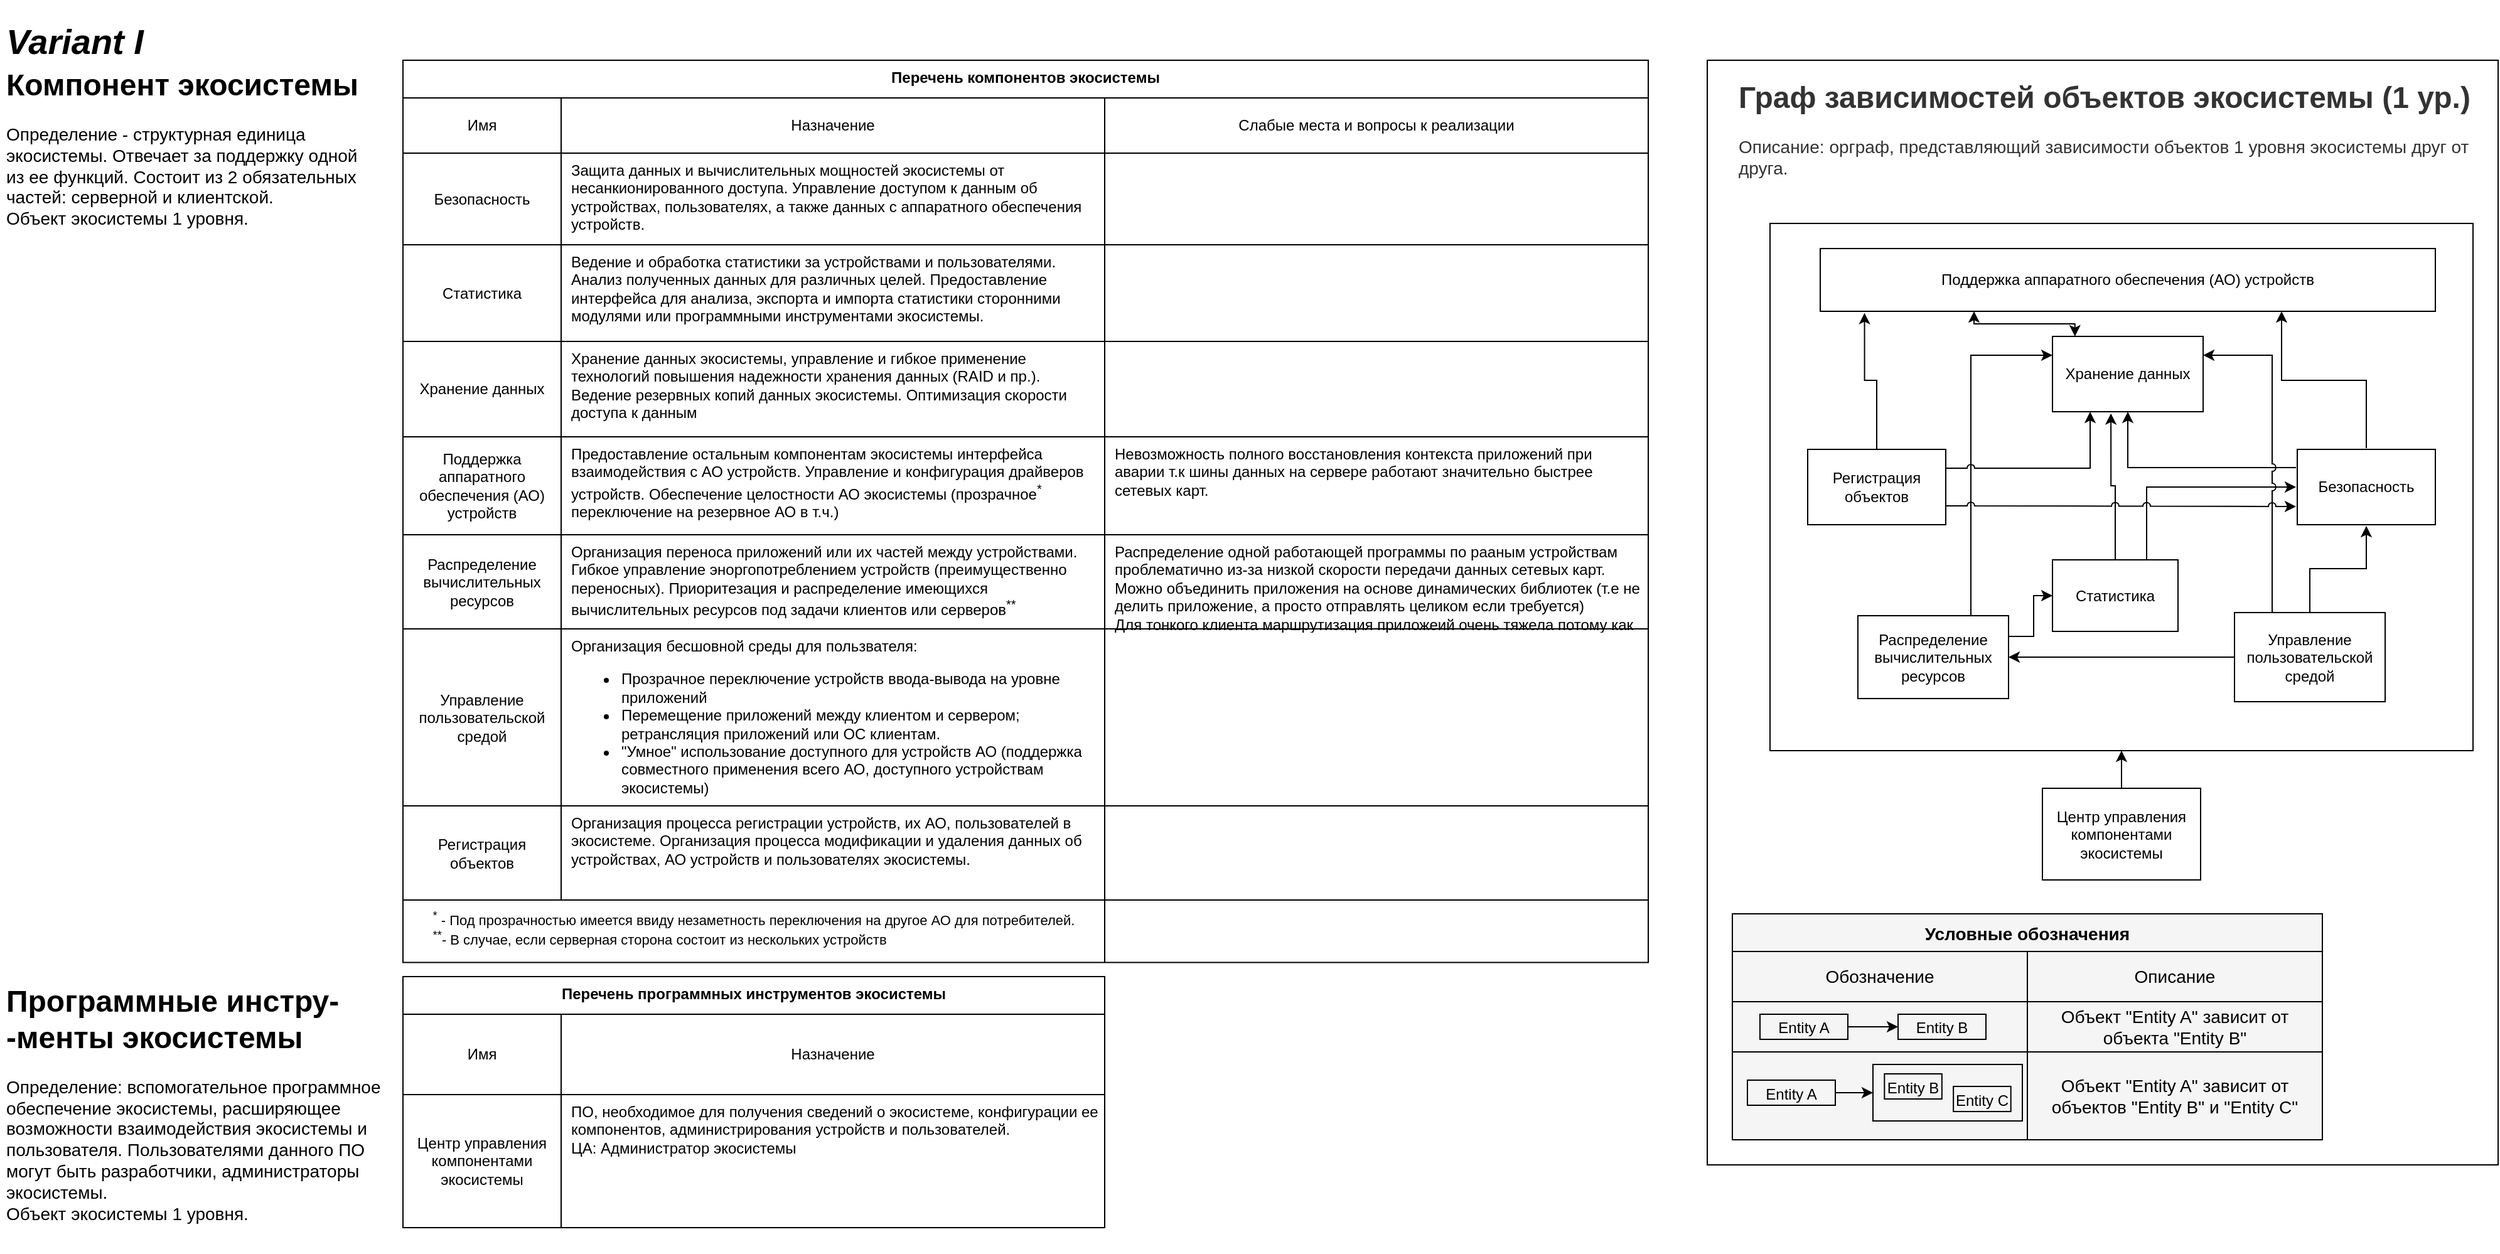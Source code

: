 <mxfile version="20.2.3" type="device"><diagram id="bvu2a87ea8wfOxXEjMIZ" name="Components"><mxGraphModel dx="682" dy="315" grid="1" gridSize="10" guides="1" tooltips="1" connect="1" arrows="1" fold="1" page="1" pageScale="1" pageWidth="1654" pageHeight="1050" math="0" shadow="0"><root><mxCell id="0"/><mxCell id="1" parent="0"/><mxCell id="d-LDdMAyfOodjSTyU6Is-62" value="" style="rounded=0;whiteSpace=wrap;html=1;shadow=0;sketch=0;fontSize=14;strokeColor=default;strokeWidth=1;fillColor=none;glass=0;" vertex="1" parent="1"><mxGeometry x="1400" y="70" width="630" height="880" as="geometry"/></mxCell><mxCell id="d-LDdMAyfOodjSTyU6Is-84" value="" style="rounded=0;whiteSpace=wrap;html=1;shadow=0;glass=0;sketch=0;fontSize=12;strokeColor=default;strokeWidth=1;fillColor=none;snapToPoint=1;" vertex="1" parent="1"><mxGeometry x="1450" y="200" width="560" height="420" as="geometry"/></mxCell><mxCell id="m5T3a47cuJNmgM7cxo_w-3" value="Перечень компонентов экосистемы" style="shape=table;startSize=30;container=1;collapsible=0;childLayout=tableLayout;fontStyle=1;align=center;verticalAlign=top;strokeColor=default;swimlaneLine=1;shadow=0;fillColor=default;" parent="1" vertex="1"><mxGeometry x="361" y="70" width="992" height="718.79" as="geometry"/></mxCell><mxCell id="m5T3a47cuJNmgM7cxo_w-4" value="" style="shape=tableRow;horizontal=0;startSize=0;swimlaneHead=0;swimlaneBody=0;top=0;left=0;bottom=0;right=0;collapsible=0;dropTarget=0;fillColor=none;points=[[0,0.5],[1,0.5]];portConstraint=eastwest;" parent="m5T3a47cuJNmgM7cxo_w-3" vertex="1"><mxGeometry y="30" width="992" height="44" as="geometry"/></mxCell><mxCell id="m5T3a47cuJNmgM7cxo_w-5" value="Имя" style="shape=partialRectangle;html=1;whiteSpace=wrap;connectable=0;fillColor=none;top=0;left=0;bottom=0;right=0;overflow=hidden;" parent="m5T3a47cuJNmgM7cxo_w-4" vertex="1"><mxGeometry width="126" height="44" as="geometry"><mxRectangle width="126" height="44" as="alternateBounds"/></mxGeometry></mxCell><mxCell id="m5T3a47cuJNmgM7cxo_w-6" value="Назначение" style="shape=partialRectangle;html=1;whiteSpace=wrap;connectable=0;fillColor=none;top=0;left=0;bottom=0;right=0;overflow=hidden;" parent="m5T3a47cuJNmgM7cxo_w-4" vertex="1"><mxGeometry x="126" width="433" height="44" as="geometry"><mxRectangle width="433" height="44" as="alternateBounds"/></mxGeometry></mxCell><mxCell id="d-LDdMAyfOodjSTyU6Is-119" value="Слабые места и вопросы к реализации" style="shape=partialRectangle;html=1;whiteSpace=wrap;connectable=0;fillColor=none;top=0;left=0;bottom=0;right=0;overflow=hidden;" vertex="1" parent="m5T3a47cuJNmgM7cxo_w-4"><mxGeometry x="559" width="433" height="44" as="geometry"><mxRectangle width="433" height="44" as="alternateBounds"/></mxGeometry></mxCell><mxCell id="m5T3a47cuJNmgM7cxo_w-8" value="" style="shape=tableRow;horizontal=0;startSize=0;swimlaneHead=0;swimlaneBody=0;top=0;left=0;bottom=0;right=0;collapsible=0;dropTarget=0;fillColor=none;points=[[0,0.5],[1,0.5]];portConstraint=eastwest;" parent="m5T3a47cuJNmgM7cxo_w-3" vertex="1"><mxGeometry y="74" width="992" height="73" as="geometry"/></mxCell><mxCell id="m5T3a47cuJNmgM7cxo_w-9" value="Безопасность" style="shape=partialRectangle;html=1;whiteSpace=wrap;connectable=0;fillColor=none;top=0;left=0;bottom=0;right=0;overflow=hidden;" parent="m5T3a47cuJNmgM7cxo_w-8" vertex="1"><mxGeometry width="126" height="73" as="geometry"><mxRectangle width="126" height="73" as="alternateBounds"/></mxGeometry></mxCell><mxCell id="m5T3a47cuJNmgM7cxo_w-10" value="Защита данных и вычислительных мощностей&amp;nbsp;экосистемы от несанкионированного доступа. Управление доступом к данным об устройствах, пользователях, а также данных с аппаратного обеспечения устройств." style="shape=partialRectangle;html=1;whiteSpace=wrap;connectable=0;fillColor=none;top=0;left=0;bottom=0;right=0;overflow=hidden;align=left;spacingLeft=6;verticalAlign=top;spacingTop=0;" parent="m5T3a47cuJNmgM7cxo_w-8" vertex="1"><mxGeometry x="126" width="433" height="73" as="geometry"><mxRectangle width="433" height="73" as="alternateBounds"/></mxGeometry></mxCell><mxCell id="d-LDdMAyfOodjSTyU6Is-120" style="shape=partialRectangle;html=1;whiteSpace=wrap;connectable=0;fillColor=none;top=0;left=0;bottom=0;right=0;overflow=hidden;align=left;spacingLeft=6;verticalAlign=top;spacingTop=0;" vertex="1" parent="m5T3a47cuJNmgM7cxo_w-8"><mxGeometry x="559" width="433" height="73" as="geometry"><mxRectangle width="433" height="73" as="alternateBounds"/></mxGeometry></mxCell><mxCell id="m5T3a47cuJNmgM7cxo_w-12" value="" style="shape=tableRow;horizontal=0;startSize=0;swimlaneHead=0;swimlaneBody=0;top=0;left=0;bottom=0;right=0;collapsible=0;dropTarget=0;fillColor=none;points=[[0,0.5],[1,0.5]];portConstraint=eastwest;verticalAlign=middle;" parent="m5T3a47cuJNmgM7cxo_w-3" vertex="1"><mxGeometry y="147" width="992" height="77" as="geometry"/></mxCell><mxCell id="m5T3a47cuJNmgM7cxo_w-13" value="Статистика" style="shape=partialRectangle;html=1;whiteSpace=wrap;connectable=0;fillColor=none;top=0;left=0;bottom=0;right=0;overflow=hidden;" parent="m5T3a47cuJNmgM7cxo_w-12" vertex="1"><mxGeometry width="126" height="77" as="geometry"><mxRectangle width="126" height="77" as="alternateBounds"/></mxGeometry></mxCell><mxCell id="m5T3a47cuJNmgM7cxo_w-14" value="Ведение и обработка статистики за устройствами и пользователями. Анализ полученных данных для различных целей. Предоставление интерфейса для анализа, экспорта и импорта статистики сторонними модулями или программными инструментами экосистемы." style="shape=partialRectangle;html=1;whiteSpace=wrap;connectable=0;fillColor=none;top=0;left=0;bottom=0;right=0;overflow=hidden;align=left;spacingLeft=6;verticalAlign=top;" parent="m5T3a47cuJNmgM7cxo_w-12" vertex="1"><mxGeometry x="126" width="433" height="77" as="geometry"><mxRectangle width="433" height="77" as="alternateBounds"/></mxGeometry></mxCell><mxCell id="d-LDdMAyfOodjSTyU6Is-121" style="shape=partialRectangle;html=1;whiteSpace=wrap;connectable=0;fillColor=none;top=0;left=0;bottom=0;right=0;overflow=hidden;align=left;spacingLeft=6;verticalAlign=top;" vertex="1" parent="m5T3a47cuJNmgM7cxo_w-12"><mxGeometry x="559" width="433" height="77" as="geometry"><mxRectangle width="433" height="77" as="alternateBounds"/></mxGeometry></mxCell><mxCell id="m5T3a47cuJNmgM7cxo_w-20" style="shape=tableRow;horizontal=0;startSize=0;swimlaneHead=0;swimlaneBody=0;top=0;left=0;bottom=0;right=0;collapsible=0;dropTarget=0;fillColor=none;points=[[0,0.5],[1,0.5]];portConstraint=eastwest;" parent="m5T3a47cuJNmgM7cxo_w-3" vertex="1"><mxGeometry y="224" width="992" height="76" as="geometry"/></mxCell><mxCell id="m5T3a47cuJNmgM7cxo_w-21" value="Хранение данных" style="shape=partialRectangle;html=1;whiteSpace=wrap;connectable=0;fillColor=none;top=0;left=0;bottom=0;right=0;overflow=hidden;" parent="m5T3a47cuJNmgM7cxo_w-20" vertex="1"><mxGeometry width="126" height="76" as="geometry"><mxRectangle width="126" height="76" as="alternateBounds"/></mxGeometry></mxCell><mxCell id="m5T3a47cuJNmgM7cxo_w-22" value="Хранение данных экосистемы, управление и гибкое применение технологий повышения надежности хранения данных (RAID и пр.). Ведение резервных копий данных экосистемы. Оптимизация скорости доступа к данным" style="shape=partialRectangle;html=1;whiteSpace=wrap;connectable=0;fillColor=none;top=0;left=0;bottom=0;right=0;overflow=hidden;align=left;spacingLeft=6;verticalAlign=top;" parent="m5T3a47cuJNmgM7cxo_w-20" vertex="1"><mxGeometry x="126" width="433" height="76" as="geometry"><mxRectangle width="433" height="76" as="alternateBounds"/></mxGeometry></mxCell><mxCell id="d-LDdMAyfOodjSTyU6Is-122" style="shape=partialRectangle;html=1;whiteSpace=wrap;connectable=0;fillColor=none;top=0;left=0;bottom=0;right=0;overflow=hidden;align=left;spacingLeft=6;verticalAlign=top;" vertex="1" parent="m5T3a47cuJNmgM7cxo_w-20"><mxGeometry x="559" width="433" height="76" as="geometry"><mxRectangle width="433" height="76" as="alternateBounds"/></mxGeometry></mxCell><mxCell id="m5T3a47cuJNmgM7cxo_w-17" style="shape=tableRow;horizontal=0;startSize=0;swimlaneHead=0;swimlaneBody=0;top=0;left=0;bottom=0;right=0;collapsible=0;dropTarget=0;fillColor=none;points=[[0,0.5],[1,0.5]];portConstraint=eastwest;" parent="m5T3a47cuJNmgM7cxo_w-3" vertex="1"><mxGeometry y="300" width="992" height="78" as="geometry"/></mxCell><mxCell id="m5T3a47cuJNmgM7cxo_w-18" value="Поддержка аппаратного обеспечения (АО) устройств" style="shape=partialRectangle;html=1;whiteSpace=wrap;connectable=0;fillColor=none;top=0;left=0;bottom=0;right=0;overflow=hidden;" parent="m5T3a47cuJNmgM7cxo_w-17" vertex="1"><mxGeometry width="126" height="78" as="geometry"><mxRectangle width="126" height="78" as="alternateBounds"/></mxGeometry></mxCell><mxCell id="m5T3a47cuJNmgM7cxo_w-19" value="Предоставление остальным компонентам экосистемы интерфейса взаимодействия с АО устройств. Управление и конфигурация драйверов устройств. Обеспечение целостности АО экосистемы (прозрачное&lt;sup&gt;*&lt;/sup&gt; переключение на резервное АО в т.ч.)" style="shape=partialRectangle;html=1;whiteSpace=wrap;connectable=0;fillColor=none;top=0;left=0;bottom=0;right=0;overflow=hidden;align=left;spacingLeft=6;verticalAlign=top;spacingRight=2;" parent="m5T3a47cuJNmgM7cxo_w-17" vertex="1"><mxGeometry x="126" width="433" height="78" as="geometry"><mxRectangle width="433" height="78" as="alternateBounds"/></mxGeometry></mxCell><mxCell id="d-LDdMAyfOodjSTyU6Is-123" value="Невозможность полного восстановления контекста приложений при аварии т.к шины данных на сервере работают значительно быстрее сетевых карт.&lt;br&gt;" style="shape=partialRectangle;html=1;whiteSpace=wrap;connectable=0;fillColor=none;top=0;left=0;bottom=0;right=0;overflow=hidden;align=left;spacingLeft=6;verticalAlign=top;spacingRight=2;" vertex="1" parent="m5T3a47cuJNmgM7cxo_w-17"><mxGeometry x="559" width="433" height="78" as="geometry"><mxRectangle width="433" height="78" as="alternateBounds"/></mxGeometry></mxCell><mxCell id="m5T3a47cuJNmgM7cxo_w-23" style="shape=tableRow;horizontal=0;startSize=0;swimlaneHead=0;swimlaneBody=0;top=0;left=0;bottom=0;right=0;collapsible=0;dropTarget=0;fillColor=none;points=[[0,0.5],[1,0.5]];portConstraint=eastwest;" parent="m5T3a47cuJNmgM7cxo_w-3" vertex="1"><mxGeometry y="378" width="992" height="75" as="geometry"/></mxCell><mxCell id="m5T3a47cuJNmgM7cxo_w-24" value="Распределение вычислительных ресурсов" style="shape=partialRectangle;html=1;whiteSpace=wrap;connectable=0;fillColor=none;top=0;left=0;bottom=0;right=0;overflow=hidden;" parent="m5T3a47cuJNmgM7cxo_w-23" vertex="1"><mxGeometry width="126" height="75" as="geometry"><mxRectangle width="126" height="75" as="alternateBounds"/></mxGeometry></mxCell><mxCell id="m5T3a47cuJNmgM7cxo_w-25" value="Организация переноса приложений или их частей между устройствами. Гибкое управление эноргопотреблением устройств (преимущественно переносных). Приоритезация и распределение имеющихся вычислительных ресурсов под задачи клиентов или серверов&lt;sup&gt;**&lt;/sup&gt;" style="shape=partialRectangle;html=1;whiteSpace=wrap;connectable=0;fillColor=none;top=0;left=0;bottom=0;right=0;overflow=hidden;align=left;spacingLeft=6;verticalAlign=top;" parent="m5T3a47cuJNmgM7cxo_w-23" vertex="1"><mxGeometry x="126" width="433" height="75" as="geometry"><mxRectangle width="433" height="75" as="alternateBounds"/></mxGeometry></mxCell><mxCell id="d-LDdMAyfOodjSTyU6Is-124" value="Распределение одной работающей программы по рааным устройствам проблематично из-за низкой скорости передачи данных сетевых карт.&lt;br&gt;Можно объединить приложения на основе динамических библиотек (т.е не делить приложение, а просто отправлять целиком если требуется)&lt;br&gt;Для тонкого клиента маршрутизация приложеий очень тяжела потому как требуется шлюз который будет собирать всю картинку воедино и отправлять на тонкий клиент. А это значит, что придется ждать все серверы." style="shape=partialRectangle;html=1;whiteSpace=wrap;connectable=0;fillColor=none;top=0;left=0;bottom=0;right=0;overflow=hidden;align=left;spacingLeft=6;verticalAlign=top;" vertex="1" parent="m5T3a47cuJNmgM7cxo_w-23"><mxGeometry x="559" width="433" height="75" as="geometry"><mxRectangle width="433" height="75" as="alternateBounds"/></mxGeometry></mxCell><mxCell id="m5T3a47cuJNmgM7cxo_w-31" style="shape=tableRow;horizontal=0;startSize=0;swimlaneHead=0;swimlaneBody=0;top=0;left=0;bottom=0;right=0;collapsible=0;dropTarget=0;fillColor=none;points=[[0,0.5],[1,0.5]];portConstraint=eastwest;" parent="m5T3a47cuJNmgM7cxo_w-3" vertex="1"><mxGeometry y="453" width="992" height="141" as="geometry"/></mxCell><mxCell id="m5T3a47cuJNmgM7cxo_w-32" value="Управление пользовательской средой" style="shape=partialRectangle;html=1;whiteSpace=wrap;connectable=0;fillColor=none;top=0;left=0;bottom=0;right=0;overflow=hidden;" parent="m5T3a47cuJNmgM7cxo_w-31" vertex="1"><mxGeometry width="126" height="141" as="geometry"><mxRectangle width="126" height="141" as="alternateBounds"/></mxGeometry></mxCell><mxCell id="m5T3a47cuJNmgM7cxo_w-33" value="Организация бесшовной среды для пользвателя:&lt;br&gt;&lt;ul style=&quot;&quot;&gt;&lt;li&gt;Прозрачное переключение устройств ввода-вывода на уровне приложений&lt;/li&gt;&lt;li&gt;Перемещение приложений между клиентом и сервером; ретрансляция приложений или ОС клиентам.&lt;/li&gt;&lt;li&gt;&quot;Умное&quot; использование доступного для устройств АО (поддержка совместного применения всего АО, доступного устройствам экосистемы)&lt;/li&gt;&lt;/ul&gt;" style="shape=partialRectangle;html=1;whiteSpace=wrap;connectable=0;fillColor=none;top=0;left=0;bottom=0;right=0;overflow=hidden;align=left;spacingLeft=6;verticalAlign=top;strokeColor=default;shadow=0;" parent="m5T3a47cuJNmgM7cxo_w-31" vertex="1"><mxGeometry x="126" width="433" height="141" as="geometry"><mxRectangle width="433" height="141" as="alternateBounds"/></mxGeometry></mxCell><mxCell id="d-LDdMAyfOodjSTyU6Is-125" style="shape=partialRectangle;html=1;whiteSpace=wrap;connectable=0;fillColor=none;top=0;left=0;bottom=0;right=0;overflow=hidden;align=left;spacingLeft=6;verticalAlign=top;strokeColor=default;shadow=0;" vertex="1" parent="m5T3a47cuJNmgM7cxo_w-31"><mxGeometry x="559" width="433" height="141" as="geometry"><mxRectangle width="433" height="141" as="alternateBounds"/></mxGeometry></mxCell><mxCell id="d-LDdMAyfOodjSTyU6Is-31" style="shape=tableRow;horizontal=0;startSize=0;swimlaneHead=0;swimlaneBody=0;top=0;left=0;bottom=0;right=0;collapsible=0;dropTarget=0;fillColor=none;points=[[0,0.5],[1,0.5]];portConstraint=eastwest;" vertex="1" parent="m5T3a47cuJNmgM7cxo_w-3"><mxGeometry y="594" width="992" height="75" as="geometry"/></mxCell><mxCell id="d-LDdMAyfOodjSTyU6Is-32" value="Регистрация объектов" style="shape=partialRectangle;html=1;whiteSpace=wrap;connectable=0;fillColor=none;top=0;left=0;bottom=0;right=0;overflow=hidden;" vertex="1" parent="d-LDdMAyfOodjSTyU6Is-31"><mxGeometry width="126" height="75" as="geometry"><mxRectangle width="126" height="75" as="alternateBounds"/></mxGeometry></mxCell><mxCell id="d-LDdMAyfOodjSTyU6Is-33" value="Организация процесса регистрации устройств, их АО, пользователей в экосистеме. Организация процесса модификации и удаления данных об устройствах, АО устройств и пользователях экосистемы." style="shape=partialRectangle;html=1;whiteSpace=wrap;connectable=0;fillColor=none;top=0;left=0;bottom=0;right=0;overflow=hidden;align=left;spacingLeft=6;verticalAlign=top;strokeColor=default;shadow=0;" vertex="1" parent="d-LDdMAyfOodjSTyU6Is-31"><mxGeometry x="126" width="433" height="75" as="geometry"><mxRectangle width="433" height="75" as="alternateBounds"/></mxGeometry></mxCell><mxCell id="d-LDdMAyfOodjSTyU6Is-126" style="shape=partialRectangle;html=1;whiteSpace=wrap;connectable=0;fillColor=none;top=0;left=0;bottom=0;right=0;overflow=hidden;align=left;spacingLeft=6;verticalAlign=top;strokeColor=default;shadow=0;" vertex="1" parent="d-LDdMAyfOodjSTyU6Is-31"><mxGeometry x="559" width="433" height="75" as="geometry"><mxRectangle width="433" height="75" as="alternateBounds"/></mxGeometry></mxCell><mxCell id="d-LDdMAyfOodjSTyU6Is-2" style="shape=tableRow;horizontal=0;startSize=0;swimlaneHead=0;swimlaneBody=0;top=0;left=0;bottom=0;right=0;collapsible=0;dropTarget=0;fillColor=none;points=[[0,0.5],[1,0.5]];portConstraint=eastwest;verticalAlign=top;" vertex="1" parent="m5T3a47cuJNmgM7cxo_w-3"><mxGeometry y="669" width="992" height="50" as="geometry"/></mxCell><mxCell id="d-LDdMAyfOodjSTyU6Is-3" value="&lt;span style=&quot;font-size: 11px; background-color: initial;&quot;&gt;&lt;sup&gt;*&lt;/sup&gt;&amp;nbsp;- Под прозрачностью имеется ввиду незаметность&amp;nbsp;&lt;/span&gt;&lt;span style=&quot;font-size: 11px; background-color: initial;&quot;&gt;переключения на другое АО для потребителей.&lt;br&gt;&lt;div style=&quot;text-align: left;&quot;&gt;&lt;sup style=&quot;background-color: initial;&quot;&gt;**&lt;/sup&gt;&lt;span style=&quot;background-color: initial;&quot;&gt;- В случае, если серверная сторона состоит из нескольких устройств&lt;/span&gt;&lt;/div&gt;&lt;/span&gt;" style="shape=partialRectangle;html=1;whiteSpace=wrap;connectable=0;top=0;left=0;bottom=0;right=0;overflow=hidden;rowspan=1;colspan=2;verticalAlign=top;shadow=0;sketch=0;fillColor=none;" vertex="1" parent="d-LDdMAyfOodjSTyU6Is-2"><mxGeometry width="559" height="50" as="geometry"><mxRectangle width="126" height="50" as="alternateBounds"/></mxGeometry></mxCell><mxCell id="d-LDdMAyfOodjSTyU6Is-4" style="shape=partialRectangle;html=1;whiteSpace=wrap;connectable=0;fillColor=none;top=0;left=0;bottom=0;right=0;overflow=hidden;align=left;spacingLeft=6;verticalAlign=top;strokeColor=default;shadow=0;" vertex="1" visible="0" parent="d-LDdMAyfOodjSTyU6Is-2"><mxGeometry x="126" width="433" height="50" as="geometry"><mxRectangle width="433" height="50" as="alternateBounds"/></mxGeometry></mxCell><mxCell id="d-LDdMAyfOodjSTyU6Is-127" style="shape=partialRectangle;html=1;whiteSpace=wrap;connectable=0;fillColor=none;top=0;left=0;bottom=0;right=0;overflow=hidden;align=left;spacingLeft=6;verticalAlign=top;strokeColor=default;shadow=0;" vertex="1" parent="d-LDdMAyfOodjSTyU6Is-2"><mxGeometry x="559" width="433" height="50" as="geometry"><mxRectangle width="433" height="50" as="alternateBounds"/></mxGeometry></mxCell><mxCell id="m5T3a47cuJNmgM7cxo_w-16" value="&lt;h1&gt;Компонент экосистемы&lt;/h1&gt;&lt;div&gt;&lt;font style=&quot;font-size: 14px;&quot;&gt;Определение - структурная единица экосистемы. Отвечает за поддержку одной из ее функций. Состоит из 2 обязательных частей: серверной и клиентской.&lt;/font&gt;&lt;/div&gt;&lt;div&gt;&lt;font style=&quot;font-size: 14px;&quot;&gt;Объект экосистемы 1 уровня.&lt;/font&gt;&lt;/div&gt;" style="text;html=1;strokeColor=none;fillColor=none;spacing=5;spacingTop=-20;whiteSpace=wrap;overflow=hidden;rounded=0;" parent="1" vertex="1"><mxGeometry x="40" y="70" width="290" height="150" as="geometry"/></mxCell><mxCell id="d-LDdMAyfOodjSTyU6Is-1" value="&lt;h1&gt;&lt;b&gt;&lt;font style=&quot;font-size: 28px;&quot;&gt;Variant I&lt;/font&gt;&lt;/b&gt;&lt;/h1&gt;" style="text;html=1;strokeColor=none;fillColor=none;align=left;verticalAlign=middle;whiteSpace=wrap;rounded=0;spacing=5;fontStyle=2" vertex="1" parent="1"><mxGeometry x="40" y="40" width="130" height="30" as="geometry"/></mxCell><mxCell id="d-LDdMAyfOodjSTyU6Is-5" value="&lt;h1&gt;Программные инстру- -менты экосистемы&lt;/h1&gt;&lt;div style=&quot;font-size: 14px;&quot;&gt;&lt;font style=&quot;font-size: 14px;&quot;&gt;Определение: вспомогательное программное обеспечение экосистемы, расширяющее возможности взаимодействия экосистемы и пользователя. Пользователями данного ПО могут быть разработчики, администраторы экосистемы.&lt;/font&gt;&lt;/div&gt;&lt;div style=&quot;font-size: 14px;&quot;&gt;&lt;font style=&quot;font-size: 14px;&quot;&gt;Объект экосистемы 1 уровня.&lt;/font&gt;&lt;br&gt;&lt;/div&gt;" style="text;html=1;strokeColor=none;fillColor=none;spacing=5;spacingTop=-20;whiteSpace=wrap;overflow=hidden;rounded=0;" vertex="1" parent="1"><mxGeometry x="40" y="800" width="310" height="220" as="geometry"/></mxCell><mxCell id="d-LDdMAyfOodjSTyU6Is-6" value="Перечень программных инструментов экосистемы" style="shape=table;startSize=30;container=1;collapsible=0;childLayout=tableLayout;fontStyle=1;align=center;verticalAlign=top;strokeColor=default;swimlaneLine=1;shadow=0;fillColor=default;" vertex="1" parent="1"><mxGeometry x="361" y="800" width="559" height="200" as="geometry"/></mxCell><mxCell id="d-LDdMAyfOodjSTyU6Is-7" value="" style="shape=tableRow;horizontal=0;startSize=0;swimlaneHead=0;swimlaneBody=0;top=0;left=0;bottom=0;right=0;collapsible=0;dropTarget=0;fillColor=none;points=[[0,0.5],[1,0.5]];portConstraint=eastwest;" vertex="1" parent="d-LDdMAyfOodjSTyU6Is-6"><mxGeometry y="30" width="559" height="64" as="geometry"/></mxCell><mxCell id="d-LDdMAyfOodjSTyU6Is-8" value="Имя" style="shape=partialRectangle;html=1;whiteSpace=wrap;connectable=0;fillColor=none;top=0;left=0;bottom=0;right=0;overflow=hidden;" vertex="1" parent="d-LDdMAyfOodjSTyU6Is-7"><mxGeometry width="126" height="64" as="geometry"><mxRectangle width="126" height="64" as="alternateBounds"/></mxGeometry></mxCell><mxCell id="d-LDdMAyfOodjSTyU6Is-9" value="Назначение" style="shape=partialRectangle;html=1;whiteSpace=wrap;connectable=0;fillColor=none;top=0;left=0;bottom=0;right=0;overflow=hidden;" vertex="1" parent="d-LDdMAyfOodjSTyU6Is-7"><mxGeometry x="126" width="433" height="64" as="geometry"><mxRectangle width="433" height="64" as="alternateBounds"/></mxGeometry></mxCell><mxCell id="d-LDdMAyfOodjSTyU6Is-10" value="" style="shape=tableRow;horizontal=0;startSize=0;swimlaneHead=0;swimlaneBody=0;top=0;left=0;bottom=0;right=0;collapsible=0;dropTarget=0;fillColor=none;points=[[0,0.5],[1,0.5]];portConstraint=eastwest;" vertex="1" parent="d-LDdMAyfOodjSTyU6Is-6"><mxGeometry y="94" width="559" height="106" as="geometry"/></mxCell><mxCell id="d-LDdMAyfOodjSTyU6Is-11" value="Центр управления компонентами экосистемы" style="shape=partialRectangle;html=1;whiteSpace=wrap;connectable=0;fillColor=none;top=0;left=0;bottom=0;right=0;overflow=hidden;" vertex="1" parent="d-LDdMAyfOodjSTyU6Is-10"><mxGeometry width="126" height="106" as="geometry"><mxRectangle width="126" height="106" as="alternateBounds"/></mxGeometry></mxCell><mxCell id="d-LDdMAyfOodjSTyU6Is-12" value="ПО, необходимое для получения сведений о экосистеме, конфигурации ее компонентов, администрирования устройств и пользователей.&lt;br&gt;ЦА: Администратор экосистемы" style="shape=partialRectangle;html=1;whiteSpace=wrap;connectable=0;fillColor=none;top=0;left=0;bottom=0;right=0;overflow=hidden;align=left;spacingLeft=6;verticalAlign=top;spacingTop=0;" vertex="1" parent="d-LDdMAyfOodjSTyU6Is-10"><mxGeometry x="126" width="433" height="106" as="geometry"><mxRectangle width="433" height="106" as="alternateBounds"/></mxGeometry></mxCell><mxCell id="d-LDdMAyfOodjSTyU6Is-106" style="edgeStyle=elbowEdgeStyle;rounded=0;jumpStyle=arc;orthogonalLoop=1;jettySize=auto;elbow=vertical;html=1;fontSize=12;startArrow=none;startFill=0;endArrow=classic;endFill=1;entryX=0.75;entryY=1;entryDx=0;entryDy=0;" edge="1" parent="1" source="d-LDdMAyfOodjSTyU6Is-34" target="d-LDdMAyfOodjSTyU6Is-37"><mxGeometry relative="1" as="geometry"><mxPoint x="1830" y="325" as="targetPoint"/></mxGeometry></mxCell><mxCell id="d-LDdMAyfOodjSTyU6Is-109" style="edgeStyle=orthogonalEdgeStyle;rounded=0;jumpStyle=arc;orthogonalLoop=1;jettySize=auto;elbow=vertical;html=1;exitX=0;exitY=0.25;exitDx=0;exitDy=0;entryX=0.5;entryY=1;entryDx=0;entryDy=0;fontSize=12;startArrow=none;startFill=0;endArrow=classic;endFill=1;" edge="1" parent="1" source="d-LDdMAyfOodjSTyU6Is-34" target="d-LDdMAyfOodjSTyU6Is-36"><mxGeometry relative="1" as="geometry"/></mxCell><mxCell id="d-LDdMAyfOodjSTyU6Is-34" value="Безопасность" style="shape=partialRectangle;html=1;whiteSpace=wrap;connectable=1;top=1;left=1;bottom=1;right=1;overflow=hidden;shadow=0;strokeWidth=1;perimeterSpacing=1;fillColor=none;strokeColor=default;" vertex="1" parent="1"><mxGeometry x="1870" y="380" width="110" height="60" as="geometry"><mxRectangle width="126" height="73" as="alternateBounds"/></mxGeometry></mxCell><mxCell id="d-LDdMAyfOodjSTyU6Is-111" style="edgeStyle=orthogonalEdgeStyle;rounded=0;jumpStyle=arc;orthogonalLoop=1;jettySize=auto;html=1;entryX=0.388;entryY=1.022;entryDx=0;entryDy=0;entryPerimeter=0;fontSize=12;startArrow=none;startFill=0;endArrow=classic;endFill=1;elbow=vertical;" edge="1" parent="1" source="d-LDdMAyfOodjSTyU6Is-35" target="d-LDdMAyfOodjSTyU6Is-36"><mxGeometry relative="1" as="geometry"/></mxCell><mxCell id="d-LDdMAyfOodjSTyU6Is-113" style="edgeStyle=orthogonalEdgeStyle;rounded=0;jumpStyle=arc;orthogonalLoop=1;jettySize=auto;html=1;exitX=0.75;exitY=0;exitDx=0;exitDy=0;entryX=0;entryY=0.5;entryDx=0;entryDy=0;fontSize=12;startArrow=none;startFill=0;endArrow=classic;endFill=1;elbow=vertical;" edge="1" parent="1" source="d-LDdMAyfOodjSTyU6Is-35" target="d-LDdMAyfOodjSTyU6Is-34"><mxGeometry relative="1" as="geometry"/></mxCell><mxCell id="d-LDdMAyfOodjSTyU6Is-35" value="Статистика" style="shape=partialRectangle;html=1;whiteSpace=wrap;connectable=1;fillColor=none;top=1;left=1;bottom=1;right=1;overflow=hidden;" vertex="1" parent="1"><mxGeometry x="1675" y="468" width="100" height="57" as="geometry"><mxRectangle width="126" height="77" as="alternateBounds"/></mxGeometry></mxCell><mxCell id="d-LDdMAyfOodjSTyU6Is-36" value="Хранение данных" style="shape=partialRectangle;html=1;whiteSpace=wrap;connectable=1;fillColor=none;top=1;left=1;bottom=1;right=1;overflow=hidden;" vertex="1" parent="1"><mxGeometry x="1675" y="290" width="120" height="60" as="geometry"><mxRectangle width="126" height="76" as="alternateBounds"/></mxGeometry></mxCell><mxCell id="d-LDdMAyfOodjSTyU6Is-110" style="edgeStyle=elbowEdgeStyle;rounded=0;jumpStyle=arc;orthogonalLoop=1;jettySize=auto;elbow=vertical;html=1;exitX=0.25;exitY=1;exitDx=0;exitDy=0;entryX=0.149;entryY=0;entryDx=0;entryDy=0;entryPerimeter=0;fontSize=12;startArrow=classic;startFill=1;endArrow=classic;endFill=1;" edge="1" parent="1" source="d-LDdMAyfOodjSTyU6Is-37" target="d-LDdMAyfOodjSTyU6Is-36"><mxGeometry relative="1" as="geometry"/></mxCell><mxCell id="d-LDdMAyfOodjSTyU6Is-37" value="Поддержка аппаратного обеспечения (АО) устройств" style="shape=partialRectangle;html=1;whiteSpace=wrap;connectable=1;fillColor=none;top=1;left=1;bottom=1;right=1;overflow=hidden;" vertex="1" parent="1"><mxGeometry x="1490" y="220" width="490" height="50" as="geometry"><mxRectangle width="126" height="78" as="alternateBounds"/></mxGeometry></mxCell><mxCell id="d-LDdMAyfOodjSTyU6Is-116" style="edgeStyle=orthogonalEdgeStyle;rounded=0;jumpStyle=arc;orthogonalLoop=1;jettySize=auto;html=1;entryX=0;entryY=0.5;entryDx=0;entryDy=0;fontSize=12;startArrow=none;startFill=0;endArrow=classic;endFill=1;elbow=vertical;exitX=1;exitY=0.25;exitDx=0;exitDy=0;" edge="1" parent="1" source="d-LDdMAyfOodjSTyU6Is-38" target="d-LDdMAyfOodjSTyU6Is-35"><mxGeometry relative="1" as="geometry"/></mxCell><mxCell id="d-LDdMAyfOodjSTyU6Is-117" style="edgeStyle=orthogonalEdgeStyle;rounded=0;jumpStyle=arc;orthogonalLoop=1;jettySize=auto;html=1;entryX=0;entryY=0.25;entryDx=0;entryDy=0;fontSize=12;startArrow=none;startFill=0;endArrow=classic;endFill=1;elbow=vertical;exitX=0.75;exitY=0;exitDx=0;exitDy=0;" edge="1" parent="1" source="d-LDdMAyfOodjSTyU6Is-38" target="d-LDdMAyfOodjSTyU6Is-36"><mxGeometry relative="1" as="geometry"/></mxCell><mxCell id="d-LDdMAyfOodjSTyU6Is-38" value="Распределение вычислительных ресурсов" style="shape=partialRectangle;html=1;whiteSpace=wrap;connectable=1;fillColor=none;top=1;left=1;bottom=1;right=1;overflow=hidden;" vertex="1" parent="1"><mxGeometry x="1520" y="512.5" width="120" height="66" as="geometry"><mxRectangle width="126" height="75" as="alternateBounds"/></mxGeometry></mxCell><mxCell id="d-LDdMAyfOodjSTyU6Is-114" style="edgeStyle=orthogonalEdgeStyle;rounded=0;jumpStyle=arc;orthogonalLoop=1;jettySize=auto;html=1;entryX=0.5;entryY=1;entryDx=0;entryDy=0;fontSize=12;startArrow=none;startFill=0;endArrow=classic;endFill=1;elbow=vertical;" edge="1" parent="1" source="d-LDdMAyfOodjSTyU6Is-39" target="d-LDdMAyfOodjSTyU6Is-34"><mxGeometry relative="1" as="geometry"/></mxCell><mxCell id="d-LDdMAyfOodjSTyU6Is-115" style="edgeStyle=orthogonalEdgeStyle;rounded=0;jumpStyle=arc;orthogonalLoop=1;jettySize=auto;html=1;exitX=0;exitY=0.5;exitDx=0;exitDy=0;fontSize=12;startArrow=none;startFill=0;endArrow=classic;endFill=1;elbow=vertical;" edge="1" parent="1" source="d-LDdMAyfOodjSTyU6Is-39" target="d-LDdMAyfOodjSTyU6Is-38"><mxGeometry relative="1" as="geometry"/></mxCell><mxCell id="d-LDdMAyfOodjSTyU6Is-118" style="edgeStyle=orthogonalEdgeStyle;rounded=0;jumpStyle=arc;orthogonalLoop=1;jettySize=auto;html=1;exitX=0.25;exitY=0;exitDx=0;exitDy=0;entryX=1;entryY=0.25;entryDx=0;entryDy=0;fontSize=12;startArrow=none;startFill=0;endArrow=classic;endFill=1;elbow=vertical;" edge="1" parent="1" source="d-LDdMAyfOodjSTyU6Is-39" target="d-LDdMAyfOodjSTyU6Is-36"><mxGeometry relative="1" as="geometry"/></mxCell><mxCell id="d-LDdMAyfOodjSTyU6Is-39" value="Управление пользовательской средой" style="shape=partialRectangle;html=1;whiteSpace=wrap;connectable=1;fillColor=none;top=1;left=1;bottom=1;right=1;overflow=hidden;" vertex="1" parent="1"><mxGeometry x="1820" y="510" width="120" height="71" as="geometry"><mxRectangle width="126" height="141" as="alternateBounds"/></mxGeometry></mxCell><mxCell id="d-LDdMAyfOodjSTyU6Is-105" style="edgeStyle=orthogonalEdgeStyle;rounded=0;jumpStyle=arc;orthogonalLoop=1;jettySize=auto;elbow=vertical;html=1;fontSize=12;startArrow=none;startFill=0;endArrow=classic;endFill=1;entryX=0.072;entryY=1.026;entryDx=0;entryDy=0;entryPerimeter=0;" edge="1" parent="1" source="d-LDdMAyfOodjSTyU6Is-40" target="d-LDdMAyfOodjSTyU6Is-37"><mxGeometry relative="1" as="geometry"/></mxCell><mxCell id="d-LDdMAyfOodjSTyU6Is-107" style="edgeStyle=orthogonalEdgeStyle;rounded=0;jumpStyle=arc;orthogonalLoop=1;jettySize=auto;elbow=vertical;html=1;fontSize=12;startArrow=none;startFill=0;endArrow=classic;endFill=1;exitX=1;exitY=0.75;exitDx=0;exitDy=0;entryX=0;entryY=0.75;entryDx=0;entryDy=0;" edge="1" parent="1" source="d-LDdMAyfOodjSTyU6Is-40" target="d-LDdMAyfOodjSTyU6Is-34"><mxGeometry relative="1" as="geometry"/></mxCell><mxCell id="d-LDdMAyfOodjSTyU6Is-108" style="edgeStyle=orthogonalEdgeStyle;rounded=0;jumpStyle=arc;orthogonalLoop=1;jettySize=auto;elbow=vertical;html=1;exitX=1;exitY=0.25;exitDx=0;exitDy=0;fontSize=12;startArrow=none;startFill=0;endArrow=classic;endFill=1;entryX=0.25;entryY=1;entryDx=0;entryDy=0;" edge="1" parent="1" source="d-LDdMAyfOodjSTyU6Is-40" target="d-LDdMAyfOodjSTyU6Is-36"><mxGeometry relative="1" as="geometry"/></mxCell><mxCell id="d-LDdMAyfOodjSTyU6Is-40" value="Регистрация объектов" style="shape=partialRectangle;html=1;whiteSpace=wrap;connectable=1;fillColor=none;top=1;left=1;bottom=1;right=1;overflow=hidden;" vertex="1" parent="1"><mxGeometry x="1480" y="380" width="110" height="60" as="geometry"><mxRectangle width="126" height="75" as="alternateBounds"/></mxGeometry></mxCell><mxCell id="d-LDdMAyfOodjSTyU6Is-41" value="&lt;h1&gt;Граф зависимостей объектов экосистемы (1 ур.)&lt;/h1&gt;&lt;div&gt;&lt;font style=&quot;font-size: 14px;&quot;&gt;Описание: орграф, представляющий зависимости объектов 1 уровня экосистемы друг от друга.&lt;/font&gt;&lt;/div&gt;" style="text;html=1;strokeColor=none;fillColor=none;spacing=5;spacingTop=-20;whiteSpace=wrap;overflow=hidden;rounded=0;fontColor=#333333;" vertex="1" parent="1"><mxGeometry x="1420" y="80" width="600" height="100" as="geometry"/></mxCell><mxCell id="d-LDdMAyfOodjSTyU6Is-42" value="Центр управления компонентами экосистемы" style="shape=partialRectangle;html=1;whiteSpace=wrap;connectable=1;fillColor=none;top=1;left=1;bottom=1;right=1;overflow=hidden;" vertex="1" parent="1"><mxGeometry x="1667" y="650" width="126" height="73" as="geometry"><mxRectangle width="126" height="73" as="alternateBounds"/></mxGeometry></mxCell><mxCell id="d-LDdMAyfOodjSTyU6Is-79" value="" style="group;glass=0;rounded=0;shadow=0;fillColor=#f5f5f5;fontColor=#333333;strokeColor=#666666;" vertex="1" connectable="0" parent="1"><mxGeometry x="1420" y="750" width="470" height="180" as="geometry"/></mxCell><mxCell id="d-LDdMAyfOodjSTyU6Is-60" value="" style="group" vertex="1" connectable="0" parent="d-LDdMAyfOodjSTyU6Is-79"><mxGeometry x="22" y="80" width="180" height="20" as="geometry"/></mxCell><mxCell id="d-LDdMAyfOodjSTyU6Is-43" value="&lt;font style=&quot;font-size: 12px;&quot;&gt;Entity A&lt;/font&gt;" style="whiteSpace=wrap;html=1;align=center;shadow=0;sketch=0;fontSize=14;strokeColor=default;strokeWidth=1;fillColor=none;" vertex="1" parent="d-LDdMAyfOodjSTyU6Is-60"><mxGeometry width="70" height="20" as="geometry"/></mxCell><mxCell id="d-LDdMAyfOodjSTyU6Is-44" value="&lt;font style=&quot;font-size: 12px;&quot;&gt;Entity B&lt;/font&gt;" style="whiteSpace=wrap;html=1;align=center;shadow=0;sketch=0;fontSize=14;strokeColor=default;strokeWidth=1;fillColor=none;" vertex="1" parent="d-LDdMAyfOodjSTyU6Is-60"><mxGeometry x="110" width="70" height="20" as="geometry"/></mxCell><mxCell id="d-LDdMAyfOodjSTyU6Is-45" value="" style="edgeStyle=orthogonalEdgeStyle;rounded=0;orthogonalLoop=1;jettySize=auto;html=1;fontSize=12;" edge="1" parent="d-LDdMAyfOodjSTyU6Is-60" source="d-LDdMAyfOodjSTyU6Is-43" target="d-LDdMAyfOodjSTyU6Is-44"><mxGeometry relative="1" as="geometry"/></mxCell><mxCell id="d-LDdMAyfOodjSTyU6Is-82" value="" style="group" vertex="1" connectable="0" parent="d-LDdMAyfOodjSTyU6Is-79"><mxGeometry width="470" height="180" as="geometry"/></mxCell><mxCell id="d-LDdMAyfOodjSTyU6Is-46" value="Условные обозначения" style="shape=table;startSize=30;container=1;collapsible=0;childLayout=tableLayout;fontStyle=1;align=center;shadow=0;sketch=0;fontSize=14;strokeWidth=1;fillColor=none;" vertex="1" parent="d-LDdMAyfOodjSTyU6Is-82"><mxGeometry width="470" height="180" as="geometry"/></mxCell><mxCell id="d-LDdMAyfOodjSTyU6Is-47" value="" style="shape=tableRow;horizontal=0;startSize=0;swimlaneHead=0;swimlaneBody=0;top=0;left=0;bottom=0;right=0;collapsible=0;dropTarget=0;fillColor=none;points=[[0,0.5],[1,0.5]];portConstraint=eastwest;shadow=0;sketch=0;fontSize=12;strokeColor=default;strokeWidth=1;" vertex="1" parent="d-LDdMAyfOodjSTyU6Is-46"><mxGeometry y="30" width="470" height="40" as="geometry"/></mxCell><mxCell id="d-LDdMAyfOodjSTyU6Is-48" value="&lt;font style=&quot;font-size: 14px;&quot;&gt;Обозначение&lt;/font&gt;" style="shape=partialRectangle;html=1;whiteSpace=wrap;connectable=0;fillColor=none;top=0;left=0;bottom=0;right=0;overflow=hidden;shadow=0;sketch=0;fontSize=12;strokeColor=default;strokeWidth=1;" vertex="1" parent="d-LDdMAyfOodjSTyU6Is-47"><mxGeometry width="235" height="40" as="geometry"><mxRectangle width="235" height="40" as="alternateBounds"/></mxGeometry></mxCell><mxCell id="d-LDdMAyfOodjSTyU6Is-49" value="&lt;font style=&quot;font-size: 14px;&quot;&gt;Описание&lt;/font&gt;" style="shape=partialRectangle;html=1;whiteSpace=wrap;connectable=0;fillColor=none;top=0;left=0;bottom=0;right=0;overflow=hidden;shadow=0;sketch=0;fontSize=12;strokeColor=default;strokeWidth=1;" vertex="1" parent="d-LDdMAyfOodjSTyU6Is-47"><mxGeometry x="235" width="235" height="40" as="geometry"><mxRectangle width="235" height="40" as="alternateBounds"/></mxGeometry></mxCell><mxCell id="d-LDdMAyfOodjSTyU6Is-51" value="" style="shape=tableRow;horizontal=0;startSize=0;swimlaneHead=0;swimlaneBody=0;top=0;left=0;bottom=0;right=0;collapsible=0;dropTarget=0;fillColor=none;points=[[0,0.5],[1,0.5]];portConstraint=eastwest;shadow=0;sketch=0;fontSize=12;strokeColor=default;strokeWidth=1;" vertex="1" parent="d-LDdMAyfOodjSTyU6Is-46"><mxGeometry y="70" width="470" height="40" as="geometry"/></mxCell><mxCell id="d-LDdMAyfOodjSTyU6Is-52" value="" style="shape=partialRectangle;html=1;whiteSpace=wrap;connectable=0;fillColor=none;top=0;left=0;bottom=0;right=0;overflow=hidden;shadow=0;sketch=0;fontSize=12;strokeColor=default;strokeWidth=1;" vertex="1" parent="d-LDdMAyfOodjSTyU6Is-51"><mxGeometry width="235" height="40" as="geometry"><mxRectangle width="235" height="40" as="alternateBounds"/></mxGeometry></mxCell><mxCell id="d-LDdMAyfOodjSTyU6Is-53" value="&lt;font style=&quot;font-size: 14px;&quot;&gt;Объект &quot;Entity A&quot; зависит от объекта &quot;Entity B&quot;&lt;/font&gt;" style="shape=partialRectangle;html=1;whiteSpace=wrap;connectable=0;fillColor=none;top=0;left=0;bottom=0;right=0;overflow=hidden;shadow=0;sketch=0;fontSize=12;strokeColor=default;strokeWidth=1;" vertex="1" parent="d-LDdMAyfOodjSTyU6Is-51"><mxGeometry x="235" width="235" height="40" as="geometry"><mxRectangle width="235" height="40" as="alternateBounds"/></mxGeometry></mxCell><mxCell id="d-LDdMAyfOodjSTyU6Is-63" style="shape=tableRow;horizontal=0;startSize=0;swimlaneHead=0;swimlaneBody=0;top=0;left=0;bottom=0;right=0;collapsible=0;dropTarget=0;fillColor=none;points=[[0,0.5],[1,0.5]];portConstraint=eastwest;shadow=0;sketch=0;fontSize=12;strokeColor=default;strokeWidth=1;" vertex="1" parent="d-LDdMAyfOodjSTyU6Is-46"><mxGeometry y="110" width="470" height="70" as="geometry"/></mxCell><mxCell id="d-LDdMAyfOodjSTyU6Is-64" style="shape=partialRectangle;html=1;whiteSpace=wrap;connectable=0;fillColor=none;top=0;left=0;bottom=0;right=0;overflow=hidden;shadow=0;sketch=0;fontSize=12;strokeColor=default;strokeWidth=1;" vertex="1" parent="d-LDdMAyfOodjSTyU6Is-63"><mxGeometry width="235" height="70" as="geometry"><mxRectangle width="235" height="70" as="alternateBounds"/></mxGeometry></mxCell><mxCell id="d-LDdMAyfOodjSTyU6Is-65" value="&lt;span style=&quot;font-size: 14px;&quot;&gt;Объект &quot;Entity A&quot; зависит от объектов &quot;Entity B&quot; и &quot;Entity C&quot;&lt;/span&gt;" style="shape=partialRectangle;html=1;whiteSpace=wrap;connectable=0;fillColor=none;top=0;left=0;bottom=0;right=0;overflow=hidden;shadow=0;sketch=0;fontSize=12;strokeColor=default;strokeWidth=1;" vertex="1" parent="d-LDdMAyfOodjSTyU6Is-63"><mxGeometry x="235" width="235" height="70" as="geometry"><mxRectangle width="235" height="70" as="alternateBounds"/></mxGeometry></mxCell><mxCell id="d-LDdMAyfOodjSTyU6Is-81" value="" style="group" vertex="1" connectable="0" parent="d-LDdMAyfOodjSTyU6Is-82"><mxGeometry x="12" y="120" width="219" height="45" as="geometry"/></mxCell><mxCell id="d-LDdMAyfOodjSTyU6Is-75" value="&lt;font style=&quot;font-size: 12px;&quot;&gt;Entity A&lt;/font&gt;" style="whiteSpace=wrap;html=1;align=center;shadow=0;sketch=0;fontSize=14;strokeColor=default;strokeWidth=1;fillColor=none;" vertex="1" parent="d-LDdMAyfOodjSTyU6Is-81"><mxGeometry y="12.5" width="70" height="20" as="geometry"/></mxCell><mxCell id="d-LDdMAyfOodjSTyU6Is-80" value="" style="group" vertex="1" connectable="0" parent="d-LDdMAyfOodjSTyU6Is-81"><mxGeometry x="100" width="119" height="45" as="geometry"/></mxCell><mxCell id="d-LDdMAyfOodjSTyU6Is-72" value="" style="rounded=0;whiteSpace=wrap;html=1;shadow=0;sketch=0;fontSize=12;strokeColor=default;strokeWidth=1;fillColor=none;" vertex="1" parent="d-LDdMAyfOodjSTyU6Is-80"><mxGeometry width="119" height="45" as="geometry"/></mxCell><mxCell id="d-LDdMAyfOodjSTyU6Is-78" value="" style="group" vertex="1" connectable="0" parent="d-LDdMAyfOodjSTyU6Is-80"><mxGeometry x="9.154" y="7.5" width="100.692" height="30" as="geometry"/></mxCell><mxCell id="d-LDdMAyfOodjSTyU6Is-69" value="&lt;font style=&quot;font-size: 12px;&quot;&gt;Entity B&lt;/font&gt;" style="whiteSpace=wrap;html=1;align=center;shadow=0;sketch=0;fontSize=14;strokeColor=default;strokeWidth=1;fillColor=none;" vertex="1" parent="d-LDdMAyfOodjSTyU6Is-78"><mxGeometry width="45.769" height="20" as="geometry"/></mxCell><mxCell id="d-LDdMAyfOodjSTyU6Is-70" value="&lt;font style=&quot;font-size: 12px;&quot;&gt;Entity C&lt;/font&gt;" style="whiteSpace=wrap;html=1;align=center;shadow=0;sketch=0;fontSize=14;strokeColor=default;strokeWidth=1;fillColor=none;" vertex="1" parent="d-LDdMAyfOodjSTyU6Is-78"><mxGeometry x="54.923" y="10" width="45.769" height="20" as="geometry"/></mxCell><mxCell id="d-LDdMAyfOodjSTyU6Is-71" value="" style="edgeStyle=orthogonalEdgeStyle;rounded=0;orthogonalLoop=1;jettySize=auto;html=1;fontSize=12;entryX=0;entryY=0.5;entryDx=0;entryDy=0;" edge="1" parent="d-LDdMAyfOodjSTyU6Is-81" source="d-LDdMAyfOodjSTyU6Is-75" target="d-LDdMAyfOodjSTyU6Is-72"><mxGeometry relative="1" as="geometry"><mxPoint x="80" y="160" as="sourcePoint"/><mxPoint x="110" y="100" as="targetPoint"/></mxGeometry></mxCell><mxCell id="d-LDdMAyfOodjSTyU6Is-86" style="edgeStyle=orthogonalEdgeStyle;rounded=0;orthogonalLoop=1;jettySize=auto;html=1;fontSize=12;" edge="1" parent="1" source="d-LDdMAyfOodjSTyU6Is-42" target="d-LDdMAyfOodjSTyU6Is-84"><mxGeometry relative="1" as="geometry"/></mxCell></root></mxGraphModel></diagram></mxfile>